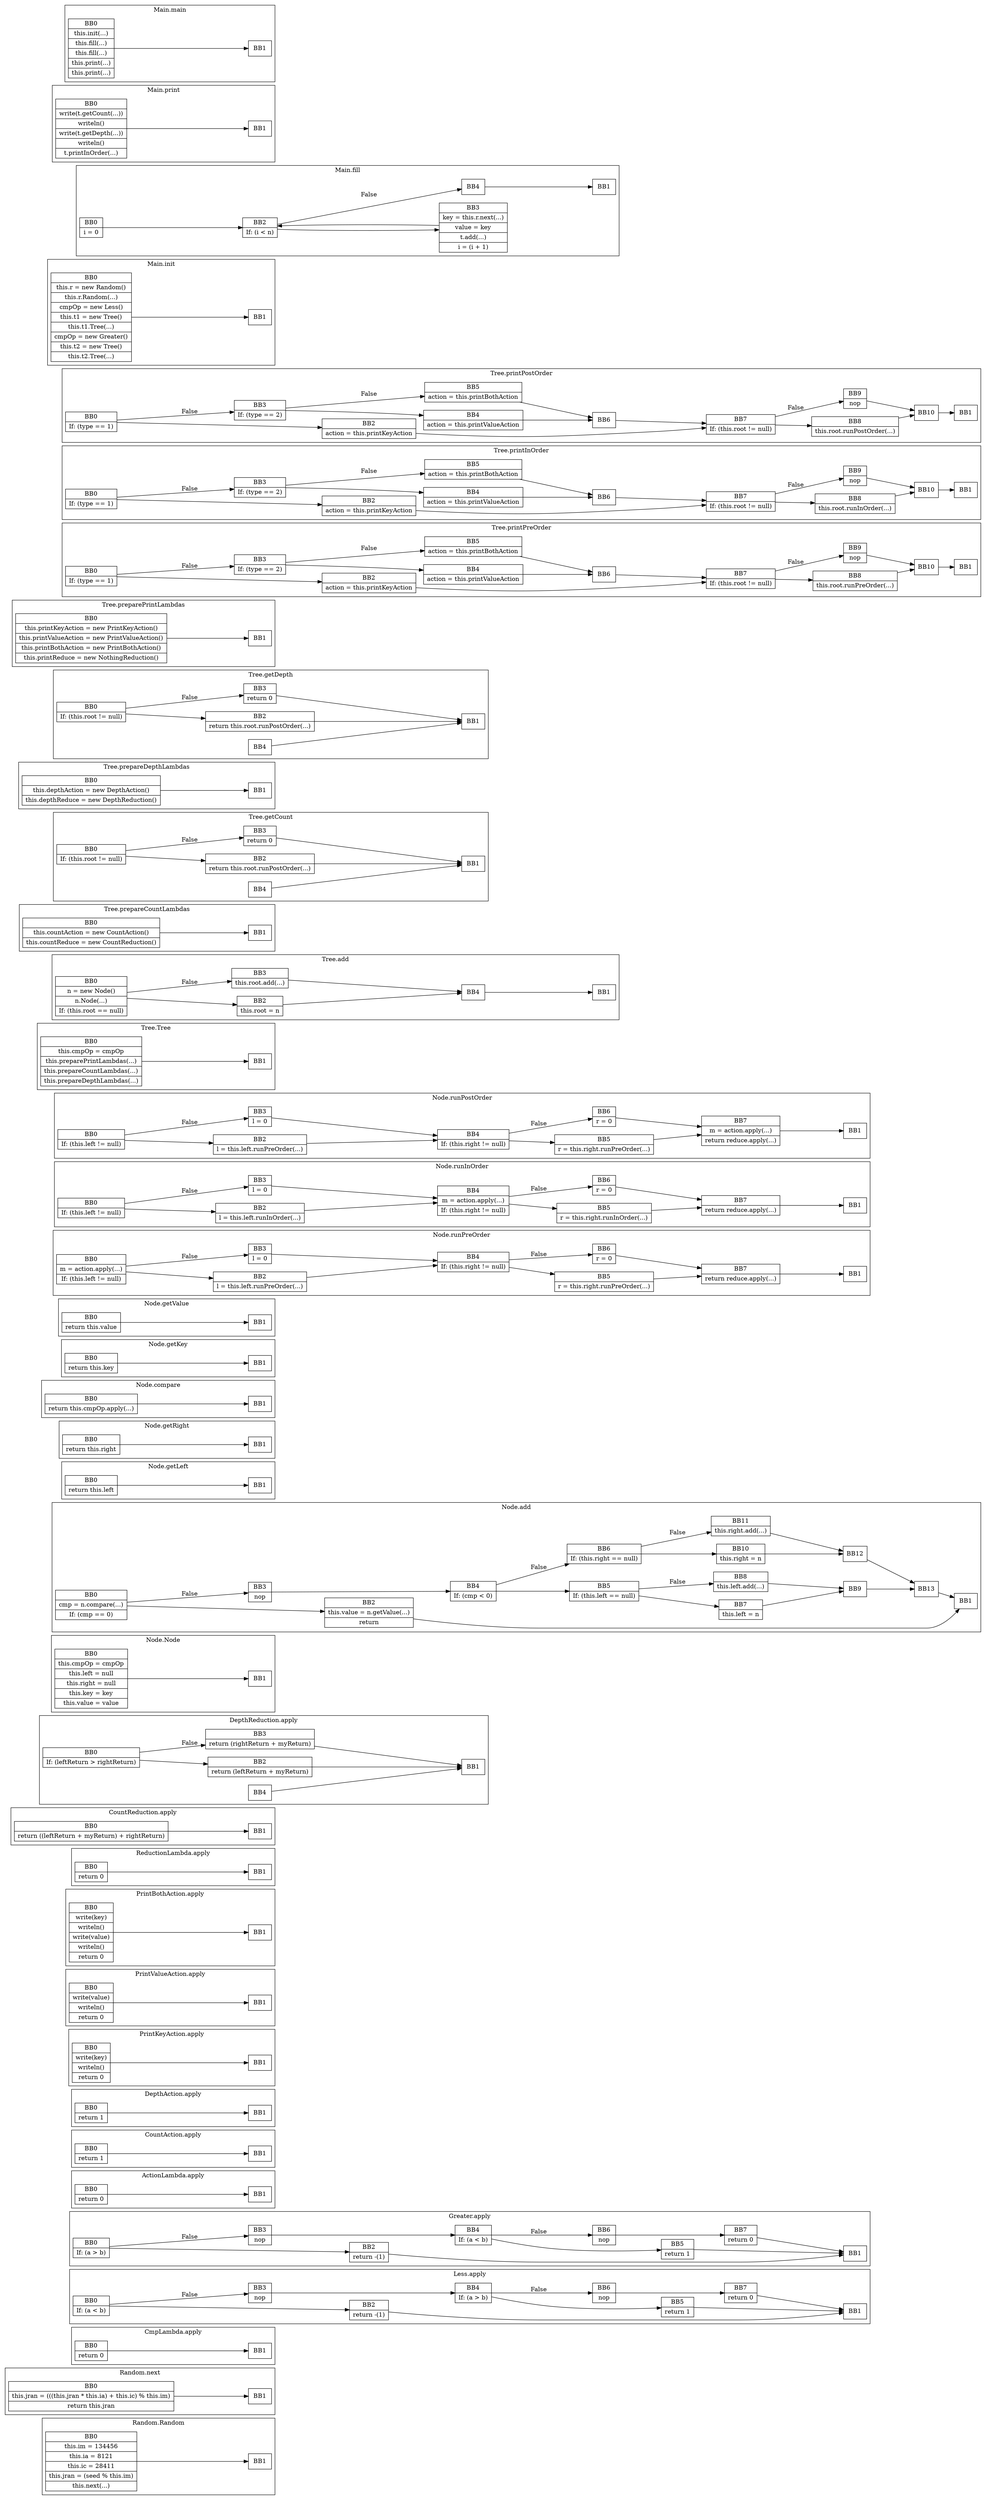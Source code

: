 digraph G {
  graph [ rankdir = "LR" ];
  subgraph cluster_0 {
    label = "Random.Random"
    M0_BB0 [
      shape="record"
      label="BB0|this.im = 134456|this.ia = 8121|this.ic = 28411|this.jran = (seed % this.im)|this.next(...)"
    ];
    M0_BB0 -> M0_BB1;
    M0_BB1 [
      shape="record"
      label="BB1"
    ];
  }
  subgraph cluster_1 {
    label = "Random.next"
    M1_BB0 [
      shape="record"
      label="BB0|this.jran = (((this.jran * this.ia) + this.ic) % this.im)|return this.jran"
    ];
    M1_BB0 -> M1_BB1;
    M1_BB1 [
      shape="record"
      label="BB1"
    ];
  }
  subgraph cluster_2 {
    label = "CmpLambda.apply"
    M2_BB0 [
      shape="record"
      label="BB0|return 0"
    ];
    M2_BB0 -> M2_BB1;
    M2_BB1 [
      shape="record"
      label="BB1"
    ];
  }
  subgraph cluster_3 {
    label = "Less.apply"
    M3_BB0 [
      shape="record"
      label="BB0|If: (a \< b)"
    ];
    M3_BB0 -> M3_BB2;
    M3_BB0 -> M3_BB3 [label="False"];
    M3_BB1 [
      shape="record"
      label="BB1"
    ];
    M3_BB2 [
      shape="record"
      label="BB2|return -(1)"
    ];
    M3_BB2 -> M3_BB1;
    M3_BB3 [
      shape="record"
      label="BB3|nop"
    ];
    M3_BB3 -> M3_BB4;
    M3_BB4 [
      shape="record"
      label="BB4|If: (a \> b)"
    ];
    M3_BB4 -> M3_BB5;
    M3_BB4 -> M3_BB6 [label="False"];
    M3_BB5 [
      shape="record"
      label="BB5|return 1"
    ];
    M3_BB5 -> M3_BB1;
    M3_BB6 [
      shape="record"
      label="BB6|nop"
    ];
    M3_BB6 -> M3_BB7;
    M3_BB7 [
      shape="record"
      label="BB7|return 0"
    ];
    M3_BB7 -> M3_BB1;
  }
  subgraph cluster_4 {
    label = "Greater.apply"
    M4_BB0 [
      shape="record"
      label="BB0|If: (a \> b)"
    ];
    M4_BB0 -> M4_BB2;
    M4_BB0 -> M4_BB3 [label="False"];
    M4_BB1 [
      shape="record"
      label="BB1"
    ];
    M4_BB2 [
      shape="record"
      label="BB2|return -(1)"
    ];
    M4_BB2 -> M4_BB1;
    M4_BB3 [
      shape="record"
      label="BB3|nop"
    ];
    M4_BB3 -> M4_BB4;
    M4_BB4 [
      shape="record"
      label="BB4|If: (a \< b)"
    ];
    M4_BB4 -> M4_BB5;
    M4_BB4 -> M4_BB6 [label="False"];
    M4_BB5 [
      shape="record"
      label="BB5|return 1"
    ];
    M4_BB5 -> M4_BB1;
    M4_BB6 [
      shape="record"
      label="BB6|nop"
    ];
    M4_BB6 -> M4_BB7;
    M4_BB7 [
      shape="record"
      label="BB7|return 0"
    ];
    M4_BB7 -> M4_BB1;
  }
  subgraph cluster_5 {
    label = "ActionLambda.apply"
    M5_BB0 [
      shape="record"
      label="BB0|return 0"
    ];
    M5_BB0 -> M5_BB1;
    M5_BB1 [
      shape="record"
      label="BB1"
    ];
  }
  subgraph cluster_6 {
    label = "CountAction.apply"
    M6_BB0 [
      shape="record"
      label="BB0|return 1"
    ];
    M6_BB0 -> M6_BB1;
    M6_BB1 [
      shape="record"
      label="BB1"
    ];
  }
  subgraph cluster_7 {
    label = "DepthAction.apply"
    M7_BB0 [
      shape="record"
      label="BB0|return 1"
    ];
    M7_BB0 -> M7_BB1;
    M7_BB1 [
      shape="record"
      label="BB1"
    ];
  }
  subgraph cluster_8 {
    label = "PrintKeyAction.apply"
    M8_BB0 [
      shape="record"
      label="BB0|write(key)|writeln()|return 0"
    ];
    M8_BB0 -> M8_BB1;
    M8_BB1 [
      shape="record"
      label="BB1"
    ];
  }
  subgraph cluster_9 {
    label = "PrintValueAction.apply"
    M9_BB0 [
      shape="record"
      label="BB0|write(value)|writeln()|return 0"
    ];
    M9_BB0 -> M9_BB1;
    M9_BB1 [
      shape="record"
      label="BB1"
    ];
  }
  subgraph cluster_10 {
    label = "PrintBothAction.apply"
    M10_BB0 [
      shape="record"
      label="BB0|write(key)|writeln()|write(value)|writeln()|return 0"
    ];
    M10_BB0 -> M10_BB1;
    M10_BB1 [
      shape="record"
      label="BB1"
    ];
  }
  subgraph cluster_11 {
    label = "ReductionLambda.apply"
    M11_BB0 [
      shape="record"
      label="BB0|return 0"
    ];
    M11_BB0 -> M11_BB1;
    M11_BB1 [
      shape="record"
      label="BB1"
    ];
  }
  subgraph cluster_12 {
    label = "CountReduction.apply"
    M12_BB0 [
      shape="record"
      label="BB0|return ((leftReturn + myReturn) + rightReturn)"
    ];
    M12_BB0 -> M12_BB1;
    M12_BB1 [
      shape="record"
      label="BB1"
    ];
  }
  subgraph cluster_13 {
    label = "DepthReduction.apply"
    M13_BB0 [
      shape="record"
      label="BB0|If: (leftReturn \> rightReturn)"
    ];
    M13_BB0 -> M13_BB2;
    M13_BB0 -> M13_BB3 [label="False"];
    M13_BB1 [
      shape="record"
      label="BB1"
    ];
    M13_BB2 [
      shape="record"
      label="BB2|return (leftReturn + myReturn)"
    ];
    M13_BB2 -> M13_BB1;
    M13_BB3 [
      shape="record"
      label="BB3|return (rightReturn + myReturn)"
    ];
    M13_BB3 -> M13_BB1;
    M13_BB4 [
      shape="record"
      label="BB4"
    ];
    M13_BB4 -> M13_BB1;
  }
  subgraph cluster_14 {
    label = "Node.Node"
    M14_BB0 [
      shape="record"
      label="BB0|this.cmpOp = cmpOp|this.left = null|this.right = null|this.key = key|this.value = value"
    ];
    M14_BB0 -> M14_BB1;
    M14_BB1 [
      shape="record"
      label="BB1"
    ];
  }
  subgraph cluster_15 {
    label = "Node.add"
    M15_BB0 [
      shape="record"
      label="BB0|cmp = n.compare(...)|If: (cmp == 0)"
    ];
    M15_BB0 -> M15_BB2;
    M15_BB0 -> M15_BB3 [label="False"];
    M15_BB1 [
      shape="record"
      label="BB1"
    ];
    M15_BB2 [
      shape="record"
      label="BB2|this.value = n.getValue(...)|return"
    ];
    M15_BB2 -> M15_BB1;
    M15_BB3 [
      shape="record"
      label="BB3|nop"
    ];
    M15_BB3 -> M15_BB4;
    M15_BB4 [
      shape="record"
      label="BB4|If: (cmp \< 0)"
    ];
    M15_BB4 -> M15_BB5;
    M15_BB4 -> M15_BB6 [label="False"];
    M15_BB5 [
      shape="record"
      label="BB5|If: (this.left == null)"
    ];
    M15_BB5 -> M15_BB7;
    M15_BB5 -> M15_BB8 [label="False"];
    M15_BB6 [
      shape="record"
      label="BB6|If: (this.right == null)"
    ];
    M15_BB6 -> M15_BB10;
    M15_BB6 -> M15_BB11 [label="False"];
    M15_BB7 [
      shape="record"
      label="BB7|this.left = n"
    ];
    M15_BB7 -> M15_BB9;
    M15_BB8 [
      shape="record"
      label="BB8|this.left.add(...)"
    ];
    M15_BB8 -> M15_BB9;
    M15_BB9 [
      shape="record"
      label="BB9"
    ];
    M15_BB9 -> M15_BB13;
    M15_BB10 [
      shape="record"
      label="BB10|this.right = n"
    ];
    M15_BB10 -> M15_BB12;
    M15_BB11 [
      shape="record"
      label="BB11|this.right.add(...)"
    ];
    M15_BB11 -> M15_BB12;
    M15_BB12 [
      shape="record"
      label="BB12"
    ];
    M15_BB12 -> M15_BB13;
    M15_BB13 [
      shape="record"
      label="BB13"
    ];
    M15_BB13 -> M15_BB1;
  }
  subgraph cluster_16 {
    label = "Node.getLeft"
    M16_BB0 [
      shape="record"
      label="BB0|return this.left"
    ];
    M16_BB0 -> M16_BB1;
    M16_BB1 [
      shape="record"
      label="BB1"
    ];
  }
  subgraph cluster_17 {
    label = "Node.getRight"
    M17_BB0 [
      shape="record"
      label="BB0|return this.right"
    ];
    M17_BB0 -> M17_BB1;
    M17_BB1 [
      shape="record"
      label="BB1"
    ];
  }
  subgraph cluster_18 {
    label = "Node.compare"
    M18_BB0 [
      shape="record"
      label="BB0|return this.cmpOp.apply(...)"
    ];
    M18_BB0 -> M18_BB1;
    M18_BB1 [
      shape="record"
      label="BB1"
    ];
  }
  subgraph cluster_19 {
    label = "Node.getKey"
    M19_BB0 [
      shape="record"
      label="BB0|return this.key"
    ];
    M19_BB0 -> M19_BB1;
    M19_BB1 [
      shape="record"
      label="BB1"
    ];
  }
  subgraph cluster_20 {
    label = "Node.getValue"
    M20_BB0 [
      shape="record"
      label="BB0|return this.value"
    ];
    M20_BB0 -> M20_BB1;
    M20_BB1 [
      shape="record"
      label="BB1"
    ];
  }
  subgraph cluster_21 {
    label = "Node.runPreOrder"
    M21_BB0 [
      shape="record"
      label="BB0|m = action.apply(...)|If: (this.left != null)"
    ];
    M21_BB0 -> M21_BB2;
    M21_BB0 -> M21_BB3 [label="False"];
    M21_BB1 [
      shape="record"
      label="BB1"
    ];
    M21_BB2 [
      shape="record"
      label="BB2|l = this.left.runPreOrder(...)"
    ];
    M21_BB2 -> M21_BB4;
    M21_BB3 [
      shape="record"
      label="BB3|l = 0"
    ];
    M21_BB3 -> M21_BB4;
    M21_BB4 [
      shape="record"
      label="BB4|If: (this.right != null)"
    ];
    M21_BB4 -> M21_BB5;
    M21_BB4 -> M21_BB6 [label="False"];
    M21_BB5 [
      shape="record"
      label="BB5|r = this.right.runPreOrder(...)"
    ];
    M21_BB5 -> M21_BB7;
    M21_BB6 [
      shape="record"
      label="BB6|r = 0"
    ];
    M21_BB6 -> M21_BB7;
    M21_BB7 [
      shape="record"
      label="BB7|return reduce.apply(...)"
    ];
    M21_BB7 -> M21_BB1;
  }
  subgraph cluster_22 {
    label = "Node.runInOrder"
    M22_BB0 [
      shape="record"
      label="BB0|If: (this.left != null)"
    ];
    M22_BB0 -> M22_BB2;
    M22_BB0 -> M22_BB3 [label="False"];
    M22_BB1 [
      shape="record"
      label="BB1"
    ];
    M22_BB2 [
      shape="record"
      label="BB2|l = this.left.runInOrder(...)"
    ];
    M22_BB2 -> M22_BB4;
    M22_BB3 [
      shape="record"
      label="BB3|l = 0"
    ];
    M22_BB3 -> M22_BB4;
    M22_BB4 [
      shape="record"
      label="BB4|m = action.apply(...)|If: (this.right != null)"
    ];
    M22_BB4 -> M22_BB5;
    M22_BB4 -> M22_BB6 [label="False"];
    M22_BB5 [
      shape="record"
      label="BB5|r = this.right.runInOrder(...)"
    ];
    M22_BB5 -> M22_BB7;
    M22_BB6 [
      shape="record"
      label="BB6|r = 0"
    ];
    M22_BB6 -> M22_BB7;
    M22_BB7 [
      shape="record"
      label="BB7|return reduce.apply(...)"
    ];
    M22_BB7 -> M22_BB1;
  }
  subgraph cluster_23 {
    label = "Node.runPostOrder"
    M23_BB0 [
      shape="record"
      label="BB0|If: (this.left != null)"
    ];
    M23_BB0 -> M23_BB2;
    M23_BB0 -> M23_BB3 [label="False"];
    M23_BB1 [
      shape="record"
      label="BB1"
    ];
    M23_BB2 [
      shape="record"
      label="BB2|l = this.left.runPreOrder(...)"
    ];
    M23_BB2 -> M23_BB4;
    M23_BB3 [
      shape="record"
      label="BB3|l = 0"
    ];
    M23_BB3 -> M23_BB4;
    M23_BB4 [
      shape="record"
      label="BB4|If: (this.right != null)"
    ];
    M23_BB4 -> M23_BB5;
    M23_BB4 -> M23_BB6 [label="False"];
    M23_BB5 [
      shape="record"
      label="BB5|r = this.right.runPreOrder(...)"
    ];
    M23_BB5 -> M23_BB7;
    M23_BB6 [
      shape="record"
      label="BB6|r = 0"
    ];
    M23_BB6 -> M23_BB7;
    M23_BB7 [
      shape="record"
      label="BB7|m = action.apply(...)|return reduce.apply(...)"
    ];
    M23_BB7 -> M23_BB1;
  }
  subgraph cluster_24 {
    label = "Tree.Tree"
    M24_BB0 [
      shape="record"
      label="BB0|this.cmpOp = cmpOp|this.preparePrintLambdas(...)|this.prepareCountLambdas(...)|this.prepareDepthLambdas(...)"
    ];
    M24_BB0 -> M24_BB1;
    M24_BB1 [
      shape="record"
      label="BB1"
    ];
  }
  subgraph cluster_25 {
    label = "Tree.add"
    M25_BB0 [
      shape="record"
      label="BB0|n = new Node()|n.Node(...)|If: (this.root == null)"
    ];
    M25_BB0 -> M25_BB2;
    M25_BB0 -> M25_BB3 [label="False"];
    M25_BB1 [
      shape="record"
      label="BB1"
    ];
    M25_BB2 [
      shape="record"
      label="BB2|this.root = n"
    ];
    M25_BB2 -> M25_BB4;
    M25_BB3 [
      shape="record"
      label="BB3|this.root.add(...)"
    ];
    M25_BB3 -> M25_BB4;
    M25_BB4 [
      shape="record"
      label="BB4"
    ];
    M25_BB4 -> M25_BB1;
  }
  subgraph cluster_26 {
    label = "Tree.prepareCountLambdas"
    M26_BB0 [
      shape="record"
      label="BB0|this.countAction = new CountAction()|this.countReduce = new CountReduction()"
    ];
    M26_BB0 -> M26_BB1;
    M26_BB1 [
      shape="record"
      label="BB1"
    ];
  }
  subgraph cluster_27 {
    label = "Tree.getCount"
    M27_BB0 [
      shape="record"
      label="BB0|If: (this.root != null)"
    ];
    M27_BB0 -> M27_BB2;
    M27_BB0 -> M27_BB3 [label="False"];
    M27_BB1 [
      shape="record"
      label="BB1"
    ];
    M27_BB2 [
      shape="record"
      label="BB2|return this.root.runPostOrder(...)"
    ];
    M27_BB2 -> M27_BB1;
    M27_BB3 [
      shape="record"
      label="BB3|return 0"
    ];
    M27_BB3 -> M27_BB1;
    M27_BB4 [
      shape="record"
      label="BB4"
    ];
    M27_BB4 -> M27_BB1;
  }
  subgraph cluster_28 {
    label = "Tree.prepareDepthLambdas"
    M28_BB0 [
      shape="record"
      label="BB0|this.depthAction = new DepthAction()|this.depthReduce = new DepthReduction()"
    ];
    M28_BB0 -> M28_BB1;
    M28_BB1 [
      shape="record"
      label="BB1"
    ];
  }
  subgraph cluster_29 {
    label = "Tree.getDepth"
    M29_BB0 [
      shape="record"
      label="BB0|If: (this.root != null)"
    ];
    M29_BB0 -> M29_BB2;
    M29_BB0 -> M29_BB3 [label="False"];
    M29_BB1 [
      shape="record"
      label="BB1"
    ];
    M29_BB2 [
      shape="record"
      label="BB2|return this.root.runPostOrder(...)"
    ];
    M29_BB2 -> M29_BB1;
    M29_BB3 [
      shape="record"
      label="BB3|return 0"
    ];
    M29_BB3 -> M29_BB1;
    M29_BB4 [
      shape="record"
      label="BB4"
    ];
    M29_BB4 -> M29_BB1;
  }
  subgraph cluster_30 {
    label = "Tree.preparePrintLambdas"
    M30_BB0 [
      shape="record"
      label="BB0|this.printKeyAction = new PrintKeyAction()|this.printValueAction = new PrintValueAction()|this.printBothAction = new PrintBothAction()|this.printReduce = new NothingReduction()"
    ];
    M30_BB0 -> M30_BB1;
    M30_BB1 [
      shape="record"
      label="BB1"
    ];
  }
  subgraph cluster_31 {
    label = "Tree.printPreOrder"
    M31_BB0 [
      shape="record"
      label="BB0|If: (type == 1)"
    ];
    M31_BB0 -> M31_BB2;
    M31_BB0 -> M31_BB3 [label="False"];
    M31_BB1 [
      shape="record"
      label="BB1"
    ];
    M31_BB2 [
      shape="record"
      label="BB2|action = this.printKeyAction"
    ];
    M31_BB2 -> M31_BB7;
    M31_BB3 [
      shape="record"
      label="BB3|If: (type == 2)"
    ];
    M31_BB3 -> M31_BB4;
    M31_BB3 -> M31_BB5 [label="False"];
    M31_BB4 [
      shape="record"
      label="BB4|action = this.printValueAction"
    ];
    M31_BB4 -> M31_BB6;
    M31_BB5 [
      shape="record"
      label="BB5|action = this.printBothAction"
    ];
    M31_BB5 -> M31_BB6;
    M31_BB6 [
      shape="record"
      label="BB6"
    ];
    M31_BB6 -> M31_BB7;
    M31_BB7 [
      shape="record"
      label="BB7|If: (this.root != null)"
    ];
    M31_BB7 -> M31_BB8;
    M31_BB7 -> M31_BB9 [label="False"];
    M31_BB8 [
      shape="record"
      label="BB8|this.root.runPreOrder(...)"
    ];
    M31_BB8 -> M31_BB10;
    M31_BB9 [
      shape="record"
      label="BB9|nop"
    ];
    M31_BB9 -> M31_BB10;
    M31_BB10 [
      shape="record"
      label="BB10"
    ];
    M31_BB10 -> M31_BB1;
  }
  subgraph cluster_32 {
    label = "Tree.printInOrder"
    M32_BB0 [
      shape="record"
      label="BB0|If: (type == 1)"
    ];
    M32_BB0 -> M32_BB2;
    M32_BB0 -> M32_BB3 [label="False"];
    M32_BB1 [
      shape="record"
      label="BB1"
    ];
    M32_BB2 [
      shape="record"
      label="BB2|action = this.printKeyAction"
    ];
    M32_BB2 -> M32_BB7;
    M32_BB3 [
      shape="record"
      label="BB3|If: (type == 2)"
    ];
    M32_BB3 -> M32_BB4;
    M32_BB3 -> M32_BB5 [label="False"];
    M32_BB4 [
      shape="record"
      label="BB4|action = this.printValueAction"
    ];
    M32_BB4 -> M32_BB6;
    M32_BB5 [
      shape="record"
      label="BB5|action = this.printBothAction"
    ];
    M32_BB5 -> M32_BB6;
    M32_BB6 [
      shape="record"
      label="BB6"
    ];
    M32_BB6 -> M32_BB7;
    M32_BB7 [
      shape="record"
      label="BB7|If: (this.root != null)"
    ];
    M32_BB7 -> M32_BB8;
    M32_BB7 -> M32_BB9 [label="False"];
    M32_BB8 [
      shape="record"
      label="BB8|this.root.runInOrder(...)"
    ];
    M32_BB8 -> M32_BB10;
    M32_BB9 [
      shape="record"
      label="BB9|nop"
    ];
    M32_BB9 -> M32_BB10;
    M32_BB10 [
      shape="record"
      label="BB10"
    ];
    M32_BB10 -> M32_BB1;
  }
  subgraph cluster_33 {
    label = "Tree.printPostOrder"
    M33_BB0 [
      shape="record"
      label="BB0|If: (type == 1)"
    ];
    M33_BB0 -> M33_BB2;
    M33_BB0 -> M33_BB3 [label="False"];
    M33_BB1 [
      shape="record"
      label="BB1"
    ];
    M33_BB2 [
      shape="record"
      label="BB2|action = this.printKeyAction"
    ];
    M33_BB2 -> M33_BB7;
    M33_BB3 [
      shape="record"
      label="BB3|If: (type == 2)"
    ];
    M33_BB3 -> M33_BB4;
    M33_BB3 -> M33_BB5 [label="False"];
    M33_BB4 [
      shape="record"
      label="BB4|action = this.printValueAction"
    ];
    M33_BB4 -> M33_BB6;
    M33_BB5 [
      shape="record"
      label="BB5|action = this.printBothAction"
    ];
    M33_BB5 -> M33_BB6;
    M33_BB6 [
      shape="record"
      label="BB6"
    ];
    M33_BB6 -> M33_BB7;
    M33_BB7 [
      shape="record"
      label="BB7|If: (this.root != null)"
    ];
    M33_BB7 -> M33_BB8;
    M33_BB7 -> M33_BB9 [label="False"];
    M33_BB8 [
      shape="record"
      label="BB8|this.root.runPostOrder(...)"
    ];
    M33_BB8 -> M33_BB10;
    M33_BB9 [
      shape="record"
      label="BB9|nop"
    ];
    M33_BB9 -> M33_BB10;
    M33_BB10 [
      shape="record"
      label="BB10"
    ];
    M33_BB10 -> M33_BB1;
  }
  subgraph cluster_34 {
    label = "Main.init"
    M34_BB0 [
      shape="record"
      label="BB0|this.r = new Random()|this.r.Random(...)|cmpOp = new Less()|this.t1 = new Tree()|this.t1.Tree(...)|cmpOp = new Greater()|this.t2 = new Tree()|this.t2.Tree(...)"
    ];
    M34_BB0 -> M34_BB1;
    M34_BB1 [
      shape="record"
      label="BB1"
    ];
  }
  subgraph cluster_35 {
    label = "Main.fill"
    M35_BB0 [
      shape="record"
      label="BB0|i = 0"
    ];
    M35_BB0 -> M35_BB2;
    M35_BB1 [
      shape="record"
      label="BB1"
    ];
    M35_BB2 [
      shape="record"
      label="BB2|If: (i \< n)"
    ];
    M35_BB2 -> M35_BB3;
    M35_BB2 -> M35_BB4 [label="False"];
    M35_BB3 [
      shape="record"
      label="BB3|key = this.r.next(...)|value = key|t.add(...)|i = (i + 1)"
    ];
    M35_BB3 -> M35_BB2;
    M35_BB4 [
      shape="record"
      label="BB4"
    ];
    M35_BB4 -> M35_BB1;
  }
  subgraph cluster_36 {
    label = "Main.print"
    M36_BB0 [
      shape="record"
      label="BB0|write(t.getCount(...))|writeln()|write(t.getDepth(...))|writeln()|t.printInOrder(...)"
    ];
    M36_BB0 -> M36_BB1;
    M36_BB1 [
      shape="record"
      label="BB1"
    ];
  }
  subgraph cluster_37 {
    label = "Main.main"
    M37_BB0 [
      shape="record"
      label="BB0|this.init(...)|this.fill(...)|this.fill(...)|this.print(...)|this.print(...)"
    ];
    M37_BB0 -> M37_BB1;
    M37_BB1 [
      shape="record"
      label="BB1"
    ];
  }
}
